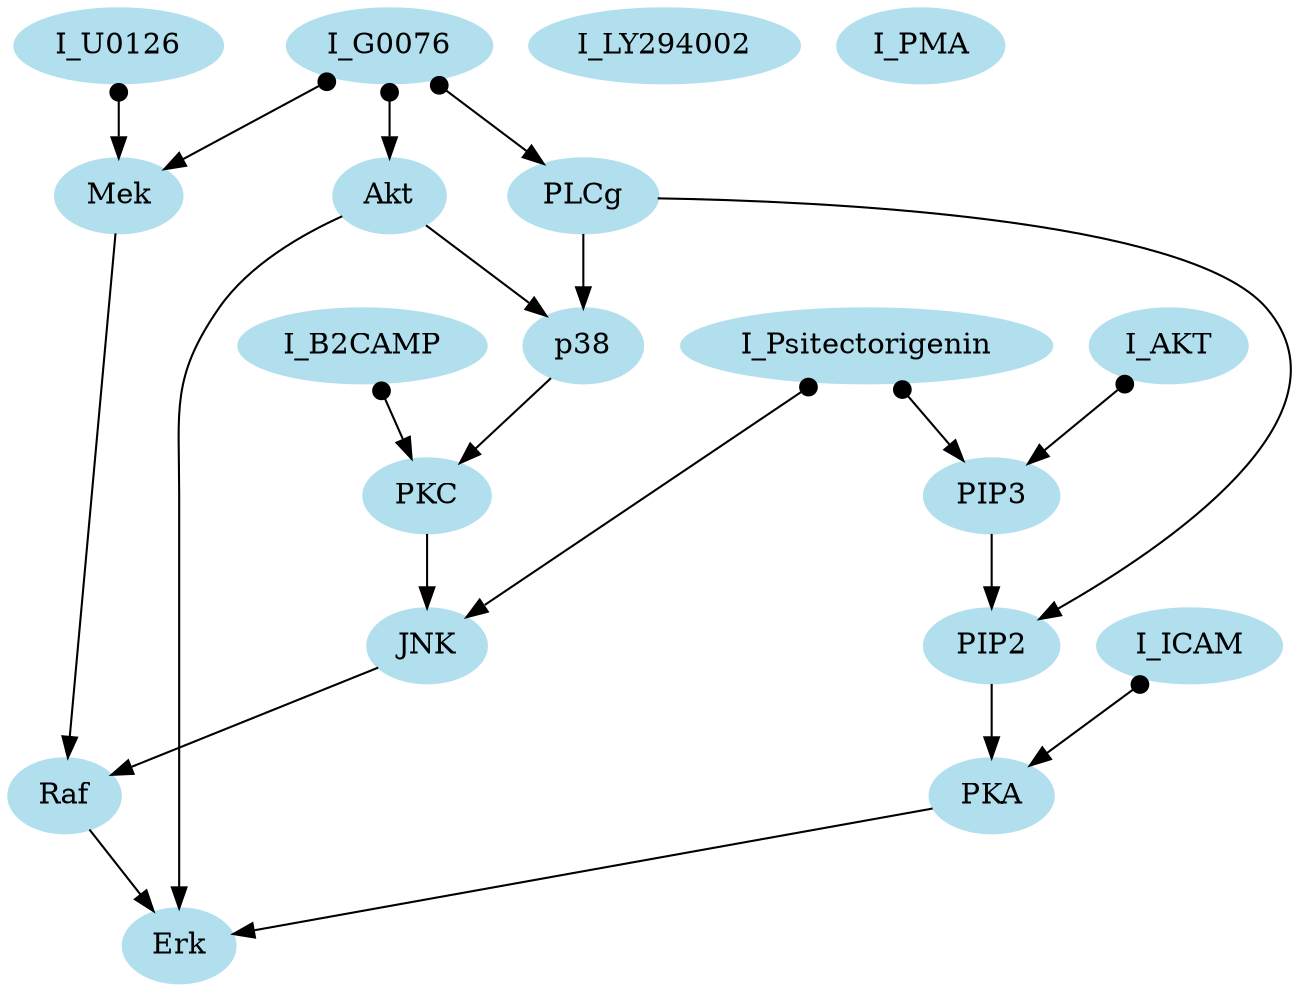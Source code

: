 digraph ofzo {
node [color=lightblue2, style=filled];
"Raf";
"Mek";
"PLCg";
"PIP2";
"PIP3";
"Erk";
"Akt";
"PKA";
"PKC";
"p38";
"JNK";
"I_ICAM";
"I_AKT";
"I_G0076";
"I_Psitectorigenin";
"I_U0126";
"I_LY294002";
"I_PMA";
"I_B2CAMP";
"I_G0076" -> "Mek" [dir=both arrowtail=dot];
"PIP2" -> "PKA";
"PKA" -> "Erk";
"I_Psitectorigenin" -> "JNK" [dir=both arrowtail=dot];
"Raf" -> "Erk";
"I_G0076" -> "PLCg" [dir=both arrowtail=dot];
"Akt" -> "Erk";
"I_ICAM" -> "PKA" [dir=both arrowtail=dot];
"I_U0126" -> "Mek" [dir=both arrowtail=dot];
"I_G0076" -> "Akt" [dir=both arrowtail=dot];
"PIP3" -> "PIP2";
"Akt" -> "p38";
"Mek" -> "Raf";
"PKC" -> "JNK";
"JNK" -> "Raf";
"I_B2CAMP" -> "PKC" [dir=both arrowtail=dot];
"p38" -> "PKC";
"PLCg" -> "PIP2";
"I_Psitectorigenin" -> "PIP3" [dir=both arrowtail=dot];
"I_AKT" -> "PIP3" [dir=both arrowtail=dot];
"PLCg" -> "p38";
}
